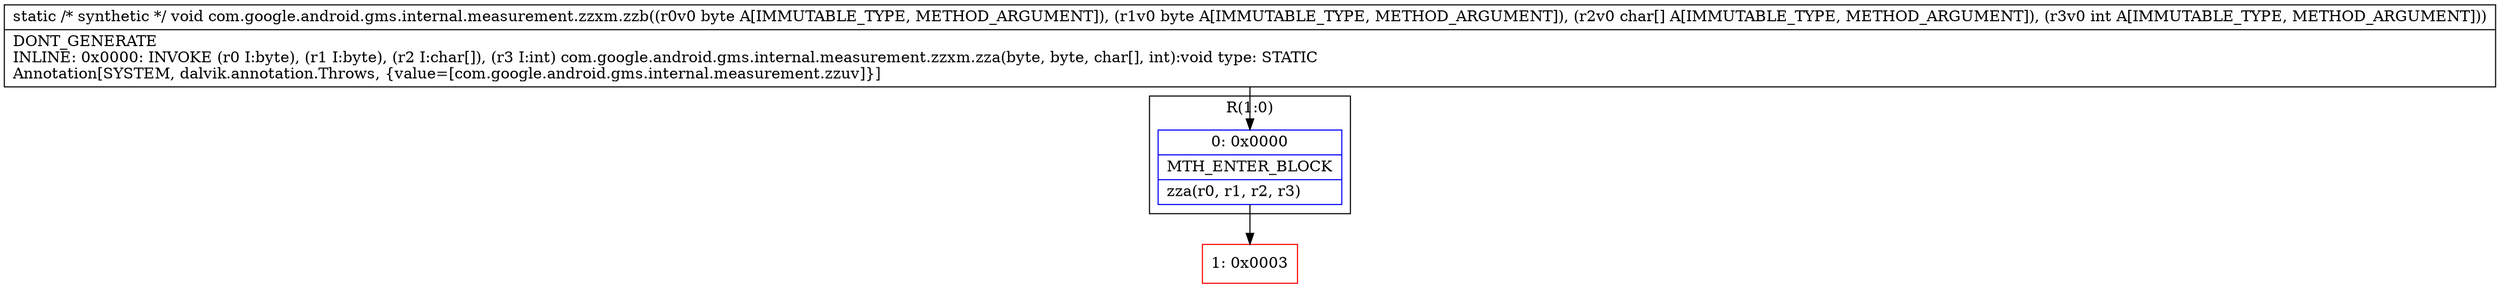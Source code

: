 digraph "CFG forcom.google.android.gms.internal.measurement.zzxm.zzb(BB[CI)V" {
subgraph cluster_Region_1115157733 {
label = "R(1:0)";
node [shape=record,color=blue];
Node_0 [shape=record,label="{0\:\ 0x0000|MTH_ENTER_BLOCK\l|zza(r0, r1, r2, r3)\l}"];
}
Node_1 [shape=record,color=red,label="{1\:\ 0x0003}"];
MethodNode[shape=record,label="{static \/* synthetic *\/ void com.google.android.gms.internal.measurement.zzxm.zzb((r0v0 byte A[IMMUTABLE_TYPE, METHOD_ARGUMENT]), (r1v0 byte A[IMMUTABLE_TYPE, METHOD_ARGUMENT]), (r2v0 char[] A[IMMUTABLE_TYPE, METHOD_ARGUMENT]), (r3v0 int A[IMMUTABLE_TYPE, METHOD_ARGUMENT]))  | DONT_GENERATE\lINLINE: 0x0000: INVOKE  (r0 I:byte), (r1 I:byte), (r2 I:char[]), (r3 I:int) com.google.android.gms.internal.measurement.zzxm.zza(byte, byte, char[], int):void type: STATIC\lAnnotation[SYSTEM, dalvik.annotation.Throws, \{value=[com.google.android.gms.internal.measurement.zzuv]\}]\l}"];
MethodNode -> Node_0;
Node_0 -> Node_1;
}

